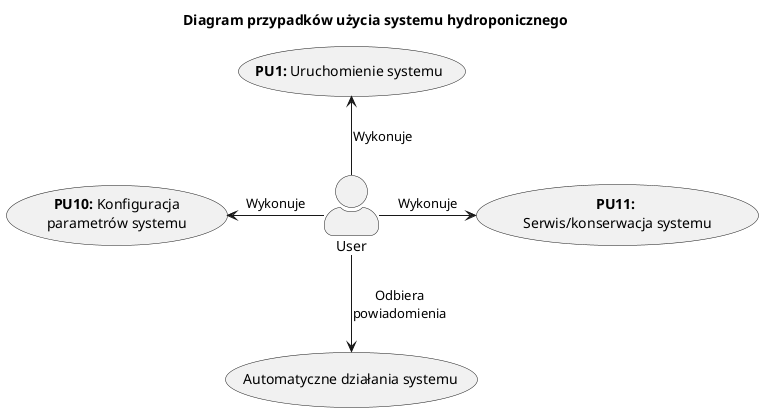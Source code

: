 @startuml use_case

title Diagram przypadków użycia systemu hydroponicznego

top to bottom direction
skinparam actorStyle awesome

actor User

usecase "**PU1:** Uruchomienie systemu" as us1
usecase "**PU10:** Konfiguracja\nparametrów systemu" as us10
usecase "**PU11:** \nSerwis/konserwacja systemu" as us11

usecase "Automatyczne działania systemu" as asa

User -up-> us1 : Wykonuje
User -left-> us10 : Wykonuje
User -right-> us11 : Wykonuje
User -down-> asa : Odbiera\npowiadomienia

@enduml



@startuml use_case_asa

left to right direction

package "Automatyczne działania systemu" as asa {
    usecase "**PU2:** Pomiar\nparametrów systemu" as us2
    usecase "**PU3:** Pomiar poziomu\nwody w systemie" as us3
    usecase "**PU4:** Pomiar poziomu\n""CO2"", ""pH"", ""EC"" w systemie" as us4
    usecase "**PU5:** Pomiar poziomu\nnasłonecznienia systemu" as us5
    usecase "**PU6:** Automatyczna regulacja\nparametrów systemu" as us6
    usecase "**PU7:** Analiza\nparametrów systemu" as us7
    usecase "**PU8:** Ustawianie odpowiedniego\npoziomu wody w systemie" as us8
    usecase "**PU9:** Ustawianie\npozycji systemu" as us9
    usecase "**PU12:** Monitorowanie\nprognoz pogody" as us12
}

us2 -down-> us3 : Korzysta
us2 -down-> us4 : Korzysta
us2 -right-> us5 : Korzysta

us6 -down-> us7 : Korzysta
us6 -down-> us8 : Korzysta
us6 -right-> us9 : Korzysta

asa --> us2
asa --> us12
asa --> us6

@enduml
